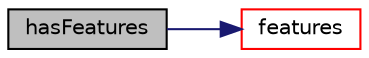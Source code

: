 digraph "hasFeatures"
{
  bgcolor="transparent";
  edge [fontname="Helvetica",fontsize="10",labelfontname="Helvetica",labelfontsize="10"];
  node [fontname="Helvetica",fontsize="10",shape=record];
  rankdir="LR";
  Node1 [label="hasFeatures",height=0.2,width=0.4,color="black", fillcolor="grey75", style="filled", fontcolor="black"];
  Node1 -> Node2 [color="midnightblue",fontsize="10",style="solid",fontname="Helvetica"];
  Node2 [label="features",height=0.2,width=0.4,color="red",URL="$a02259.html#a55de90ec15dbc01a8dd70937784836e1",tooltip="Return an extendedFeatureEdgeMesh containing the features. "];
}
